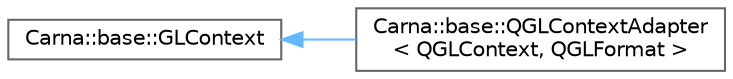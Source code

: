 digraph "Graphical Class Hierarchy"
{
 // LATEX_PDF_SIZE
  bgcolor="transparent";
  edge [fontname=Helvetica,fontsize=10,labelfontname=Helvetica,labelfontsize=10];
  node [fontname=Helvetica,fontsize=10,shape=box,height=0.2,width=0.4];
  rankdir="LR";
  Node0 [id="Node000000",label="Carna::base::GLContext",height=0.2,width=0.4,color="grey40", fillcolor="white", style="filled",URL="$classCarna_1_1base_1_1GLContext.html",tooltip="Wraps and represents an OpenGL context."];
  Node0 -> Node1 [id="edge25_Node000000_Node000001",dir="back",color="steelblue1",style="solid",tooltip=" "];
  Node1 [id="Node000001",label="Carna::base::QGLContextAdapter\l\< QGLContext, QGLFormat \>",height=0.2,width=0.4,color="grey40", fillcolor="white", style="filled",URL="$classCarna_1_1base_1_1QGLContextAdapter.html",tooltip="If you're using Qt, this class template implements the abstract GLContext class as an adapter to the ..."];
}
